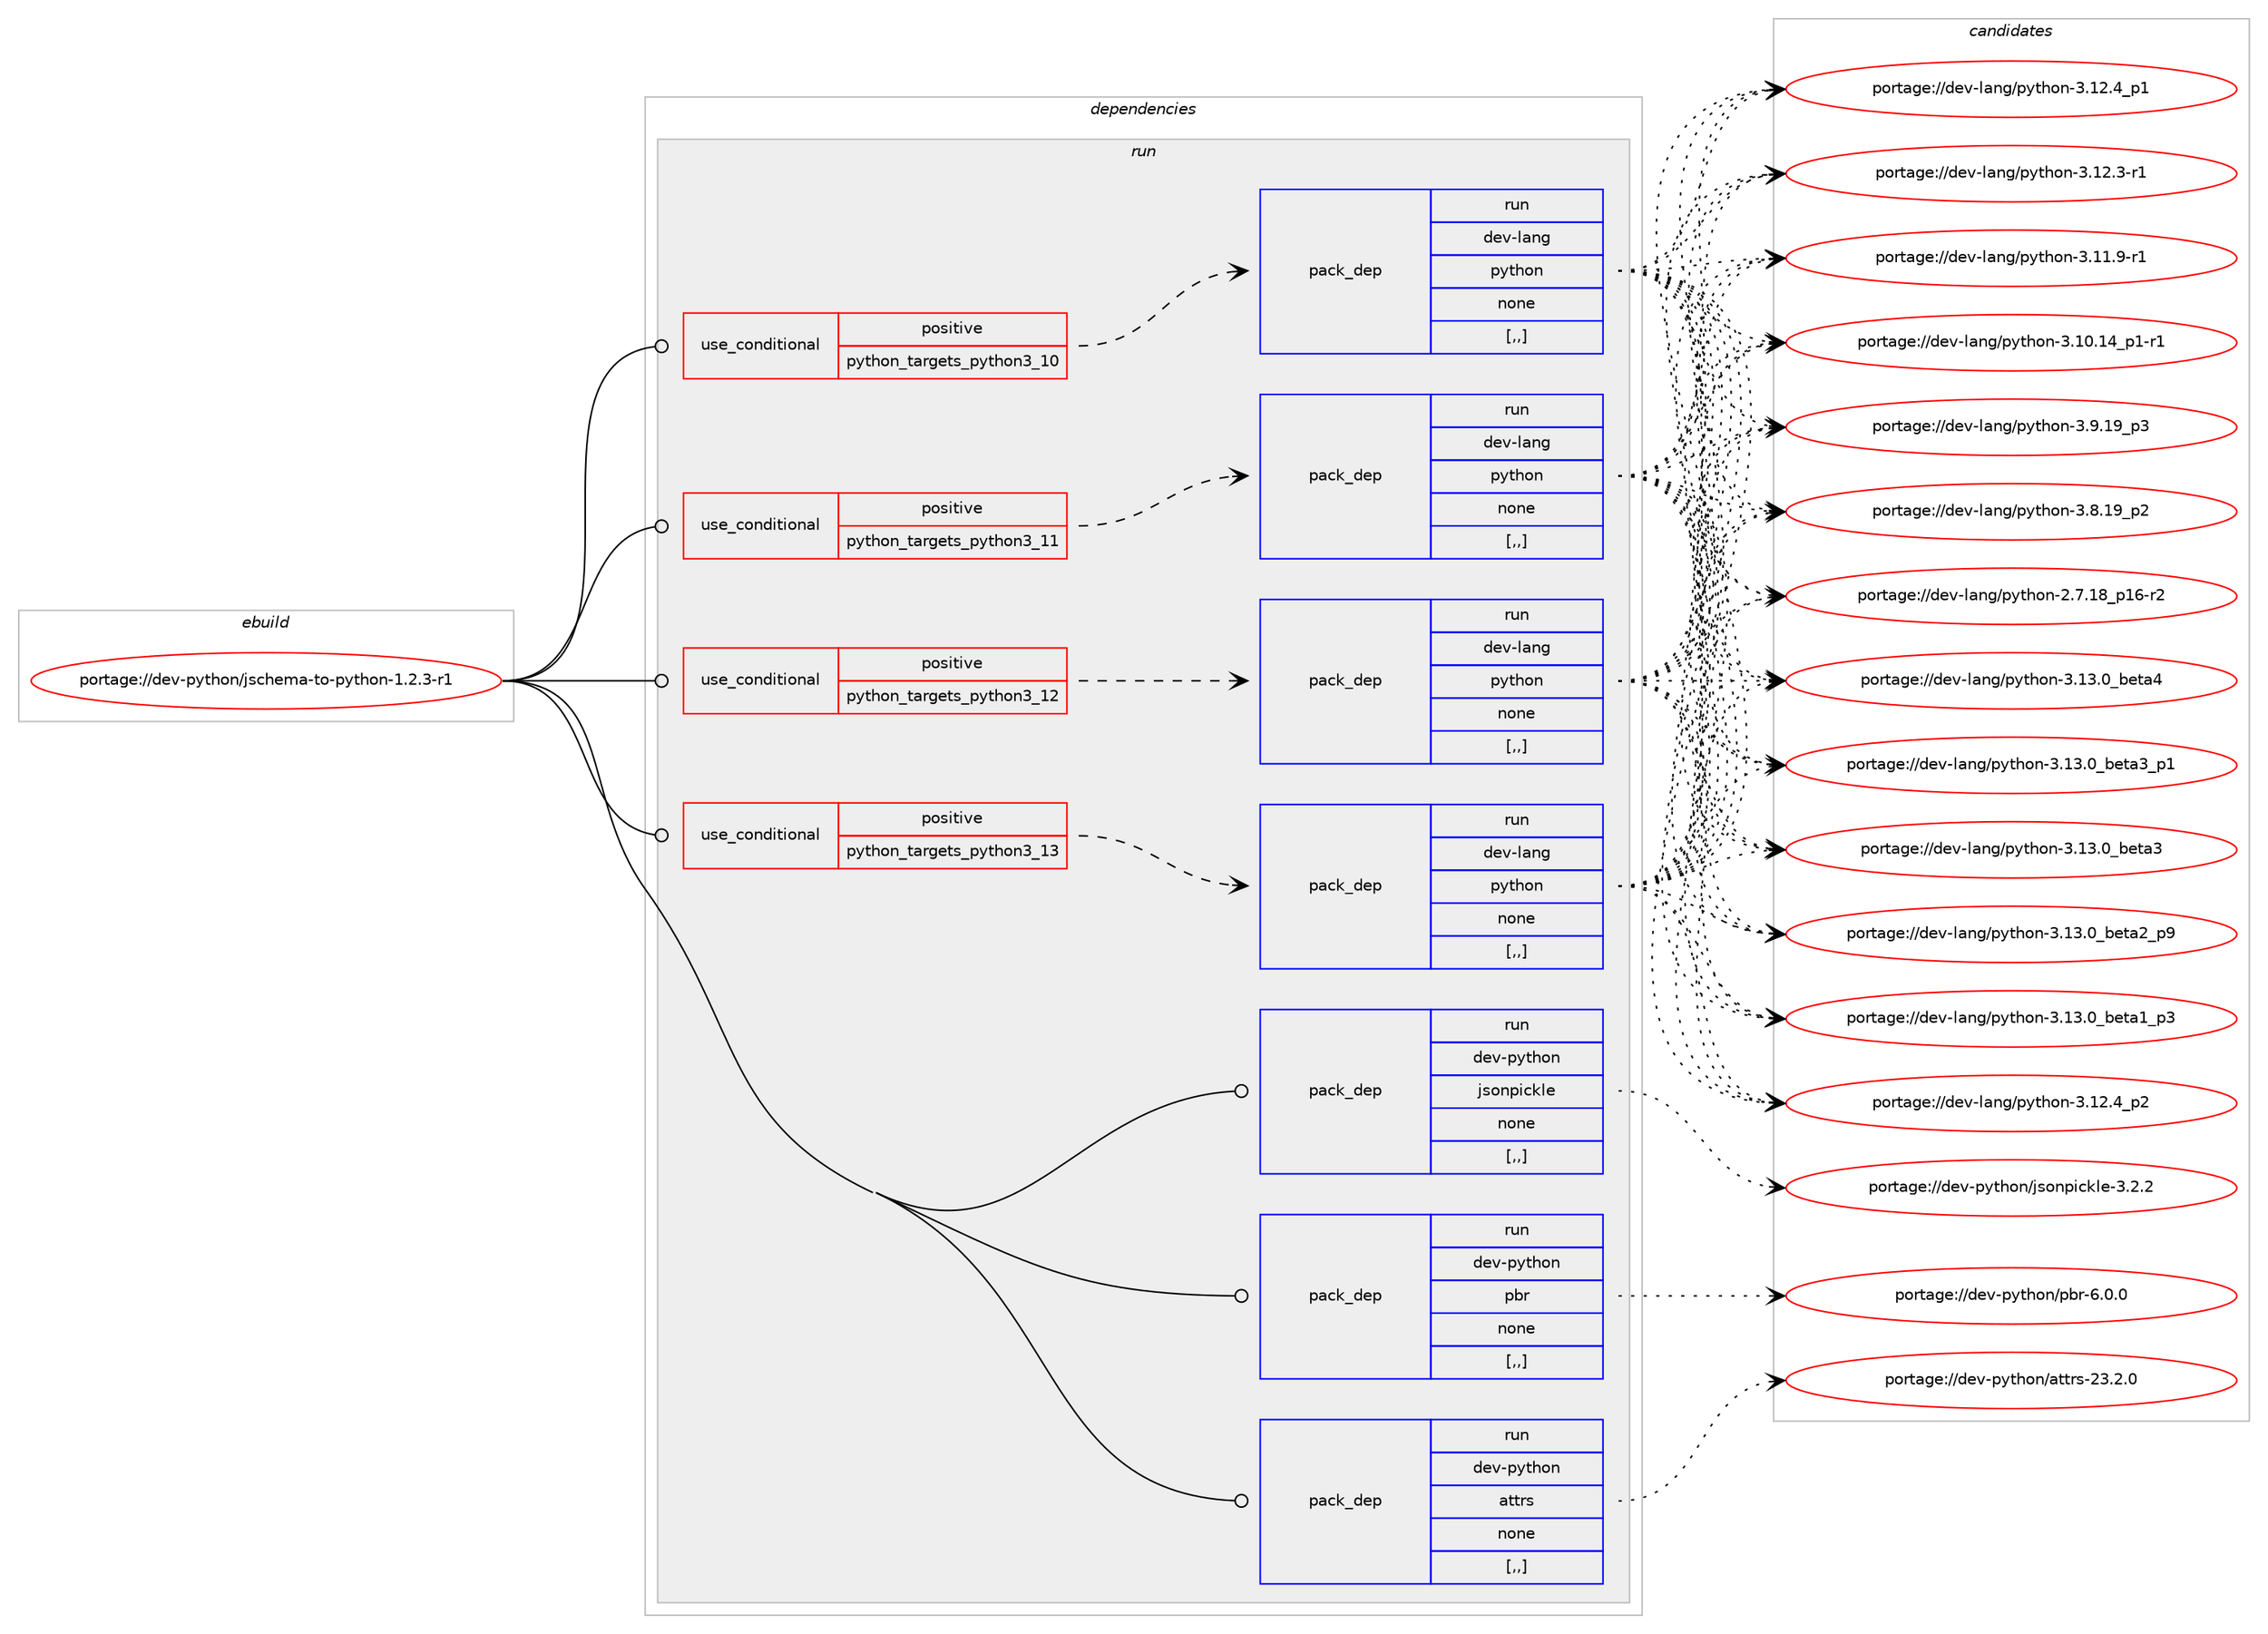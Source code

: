 digraph prolog {

# *************
# Graph options
# *************

newrank=true;
concentrate=true;
compound=true;
graph [rankdir=LR,fontname=Helvetica,fontsize=10,ranksep=1.5];#, ranksep=2.5, nodesep=0.2];
edge  [arrowhead=vee];
node  [fontname=Helvetica,fontsize=10];

# **********
# The ebuild
# **********

subgraph cluster_leftcol {
color=gray;
label=<<i>ebuild</i>>;
id [label="portage://dev-python/jschema-to-python-1.2.3-r1", color=red, width=4, href="../dev-python/jschema-to-python-1.2.3-r1.svg"];
}

# ****************
# The dependencies
# ****************

subgraph cluster_midcol {
color=gray;
label=<<i>dependencies</i>>;
subgraph cluster_compile {
fillcolor="#eeeeee";
style=filled;
label=<<i>compile</i>>;
}
subgraph cluster_compileandrun {
fillcolor="#eeeeee";
style=filled;
label=<<i>compile and run</i>>;
}
subgraph cluster_run {
fillcolor="#eeeeee";
style=filled;
label=<<i>run</i>>;
subgraph cond33982 {
dependency149313 [label=<<TABLE BORDER="0" CELLBORDER="1" CELLSPACING="0" CELLPADDING="4"><TR><TD ROWSPAN="3" CELLPADDING="10">use_conditional</TD></TR><TR><TD>positive</TD></TR><TR><TD>python_targets_python3_10</TD></TR></TABLE>>, shape=none, color=red];
subgraph pack114081 {
dependency149314 [label=<<TABLE BORDER="0" CELLBORDER="1" CELLSPACING="0" CELLPADDING="4" WIDTH="220"><TR><TD ROWSPAN="6" CELLPADDING="30">pack_dep</TD></TR><TR><TD WIDTH="110">run</TD></TR><TR><TD>dev-lang</TD></TR><TR><TD>python</TD></TR><TR><TD>none</TD></TR><TR><TD>[,,]</TD></TR></TABLE>>, shape=none, color=blue];
}
dependency149313:e -> dependency149314:w [weight=20,style="dashed",arrowhead="vee"];
}
id:e -> dependency149313:w [weight=20,style="solid",arrowhead="odot"];
subgraph cond33983 {
dependency149315 [label=<<TABLE BORDER="0" CELLBORDER="1" CELLSPACING="0" CELLPADDING="4"><TR><TD ROWSPAN="3" CELLPADDING="10">use_conditional</TD></TR><TR><TD>positive</TD></TR><TR><TD>python_targets_python3_11</TD></TR></TABLE>>, shape=none, color=red];
subgraph pack114082 {
dependency149316 [label=<<TABLE BORDER="0" CELLBORDER="1" CELLSPACING="0" CELLPADDING="4" WIDTH="220"><TR><TD ROWSPAN="6" CELLPADDING="30">pack_dep</TD></TR><TR><TD WIDTH="110">run</TD></TR><TR><TD>dev-lang</TD></TR><TR><TD>python</TD></TR><TR><TD>none</TD></TR><TR><TD>[,,]</TD></TR></TABLE>>, shape=none, color=blue];
}
dependency149315:e -> dependency149316:w [weight=20,style="dashed",arrowhead="vee"];
}
id:e -> dependency149315:w [weight=20,style="solid",arrowhead="odot"];
subgraph cond33984 {
dependency149317 [label=<<TABLE BORDER="0" CELLBORDER="1" CELLSPACING="0" CELLPADDING="4"><TR><TD ROWSPAN="3" CELLPADDING="10">use_conditional</TD></TR><TR><TD>positive</TD></TR><TR><TD>python_targets_python3_12</TD></TR></TABLE>>, shape=none, color=red];
subgraph pack114083 {
dependency149318 [label=<<TABLE BORDER="0" CELLBORDER="1" CELLSPACING="0" CELLPADDING="4" WIDTH="220"><TR><TD ROWSPAN="6" CELLPADDING="30">pack_dep</TD></TR><TR><TD WIDTH="110">run</TD></TR><TR><TD>dev-lang</TD></TR><TR><TD>python</TD></TR><TR><TD>none</TD></TR><TR><TD>[,,]</TD></TR></TABLE>>, shape=none, color=blue];
}
dependency149317:e -> dependency149318:w [weight=20,style="dashed",arrowhead="vee"];
}
id:e -> dependency149317:w [weight=20,style="solid",arrowhead="odot"];
subgraph cond33985 {
dependency149319 [label=<<TABLE BORDER="0" CELLBORDER="1" CELLSPACING="0" CELLPADDING="4"><TR><TD ROWSPAN="3" CELLPADDING="10">use_conditional</TD></TR><TR><TD>positive</TD></TR><TR><TD>python_targets_python3_13</TD></TR></TABLE>>, shape=none, color=red];
subgraph pack114084 {
dependency149320 [label=<<TABLE BORDER="0" CELLBORDER="1" CELLSPACING="0" CELLPADDING="4" WIDTH="220"><TR><TD ROWSPAN="6" CELLPADDING="30">pack_dep</TD></TR><TR><TD WIDTH="110">run</TD></TR><TR><TD>dev-lang</TD></TR><TR><TD>python</TD></TR><TR><TD>none</TD></TR><TR><TD>[,,]</TD></TR></TABLE>>, shape=none, color=blue];
}
dependency149319:e -> dependency149320:w [weight=20,style="dashed",arrowhead="vee"];
}
id:e -> dependency149319:w [weight=20,style="solid",arrowhead="odot"];
subgraph pack114085 {
dependency149321 [label=<<TABLE BORDER="0" CELLBORDER="1" CELLSPACING="0" CELLPADDING="4" WIDTH="220"><TR><TD ROWSPAN="6" CELLPADDING="30">pack_dep</TD></TR><TR><TD WIDTH="110">run</TD></TR><TR><TD>dev-python</TD></TR><TR><TD>attrs</TD></TR><TR><TD>none</TD></TR><TR><TD>[,,]</TD></TR></TABLE>>, shape=none, color=blue];
}
id:e -> dependency149321:w [weight=20,style="solid",arrowhead="odot"];
subgraph pack114086 {
dependency149322 [label=<<TABLE BORDER="0" CELLBORDER="1" CELLSPACING="0" CELLPADDING="4" WIDTH="220"><TR><TD ROWSPAN="6" CELLPADDING="30">pack_dep</TD></TR><TR><TD WIDTH="110">run</TD></TR><TR><TD>dev-python</TD></TR><TR><TD>jsonpickle</TD></TR><TR><TD>none</TD></TR><TR><TD>[,,]</TD></TR></TABLE>>, shape=none, color=blue];
}
id:e -> dependency149322:w [weight=20,style="solid",arrowhead="odot"];
subgraph pack114087 {
dependency149323 [label=<<TABLE BORDER="0" CELLBORDER="1" CELLSPACING="0" CELLPADDING="4" WIDTH="220"><TR><TD ROWSPAN="6" CELLPADDING="30">pack_dep</TD></TR><TR><TD WIDTH="110">run</TD></TR><TR><TD>dev-python</TD></TR><TR><TD>pbr</TD></TR><TR><TD>none</TD></TR><TR><TD>[,,]</TD></TR></TABLE>>, shape=none, color=blue];
}
id:e -> dependency149323:w [weight=20,style="solid",arrowhead="odot"];
}
}

# **************
# The candidates
# **************

subgraph cluster_choices {
rank=same;
color=gray;
label=<<i>candidates</i>>;

subgraph choice114081 {
color=black;
nodesep=1;
choice1001011184510897110103471121211161041111104551464951464895981011169752 [label="portage://dev-lang/python-3.13.0_beta4", color=red, width=4,href="../dev-lang/python-3.13.0_beta4.svg"];
choice10010111845108971101034711212111610411111045514649514648959810111697519511249 [label="portage://dev-lang/python-3.13.0_beta3_p1", color=red, width=4,href="../dev-lang/python-3.13.0_beta3_p1.svg"];
choice1001011184510897110103471121211161041111104551464951464895981011169751 [label="portage://dev-lang/python-3.13.0_beta3", color=red, width=4,href="../dev-lang/python-3.13.0_beta3.svg"];
choice10010111845108971101034711212111610411111045514649514648959810111697509511257 [label="portage://dev-lang/python-3.13.0_beta2_p9", color=red, width=4,href="../dev-lang/python-3.13.0_beta2_p9.svg"];
choice10010111845108971101034711212111610411111045514649514648959810111697499511251 [label="portage://dev-lang/python-3.13.0_beta1_p3", color=red, width=4,href="../dev-lang/python-3.13.0_beta1_p3.svg"];
choice100101118451089711010347112121116104111110455146495046529511250 [label="portage://dev-lang/python-3.12.4_p2", color=red, width=4,href="../dev-lang/python-3.12.4_p2.svg"];
choice100101118451089711010347112121116104111110455146495046529511249 [label="portage://dev-lang/python-3.12.4_p1", color=red, width=4,href="../dev-lang/python-3.12.4_p1.svg"];
choice100101118451089711010347112121116104111110455146495046514511449 [label="portage://dev-lang/python-3.12.3-r1", color=red, width=4,href="../dev-lang/python-3.12.3-r1.svg"];
choice100101118451089711010347112121116104111110455146494946574511449 [label="portage://dev-lang/python-3.11.9-r1", color=red, width=4,href="../dev-lang/python-3.11.9-r1.svg"];
choice100101118451089711010347112121116104111110455146494846495295112494511449 [label="portage://dev-lang/python-3.10.14_p1-r1", color=red, width=4,href="../dev-lang/python-3.10.14_p1-r1.svg"];
choice100101118451089711010347112121116104111110455146574649579511251 [label="portage://dev-lang/python-3.9.19_p3", color=red, width=4,href="../dev-lang/python-3.9.19_p3.svg"];
choice100101118451089711010347112121116104111110455146564649579511250 [label="portage://dev-lang/python-3.8.19_p2", color=red, width=4,href="../dev-lang/python-3.8.19_p2.svg"];
choice100101118451089711010347112121116104111110455046554649569511249544511450 [label="portage://dev-lang/python-2.7.18_p16-r2", color=red, width=4,href="../dev-lang/python-2.7.18_p16-r2.svg"];
dependency149314:e -> choice1001011184510897110103471121211161041111104551464951464895981011169752:w [style=dotted,weight="100"];
dependency149314:e -> choice10010111845108971101034711212111610411111045514649514648959810111697519511249:w [style=dotted,weight="100"];
dependency149314:e -> choice1001011184510897110103471121211161041111104551464951464895981011169751:w [style=dotted,weight="100"];
dependency149314:e -> choice10010111845108971101034711212111610411111045514649514648959810111697509511257:w [style=dotted,weight="100"];
dependency149314:e -> choice10010111845108971101034711212111610411111045514649514648959810111697499511251:w [style=dotted,weight="100"];
dependency149314:e -> choice100101118451089711010347112121116104111110455146495046529511250:w [style=dotted,weight="100"];
dependency149314:e -> choice100101118451089711010347112121116104111110455146495046529511249:w [style=dotted,weight="100"];
dependency149314:e -> choice100101118451089711010347112121116104111110455146495046514511449:w [style=dotted,weight="100"];
dependency149314:e -> choice100101118451089711010347112121116104111110455146494946574511449:w [style=dotted,weight="100"];
dependency149314:e -> choice100101118451089711010347112121116104111110455146494846495295112494511449:w [style=dotted,weight="100"];
dependency149314:e -> choice100101118451089711010347112121116104111110455146574649579511251:w [style=dotted,weight="100"];
dependency149314:e -> choice100101118451089711010347112121116104111110455146564649579511250:w [style=dotted,weight="100"];
dependency149314:e -> choice100101118451089711010347112121116104111110455046554649569511249544511450:w [style=dotted,weight="100"];
}
subgraph choice114082 {
color=black;
nodesep=1;
choice1001011184510897110103471121211161041111104551464951464895981011169752 [label="portage://dev-lang/python-3.13.0_beta4", color=red, width=4,href="../dev-lang/python-3.13.0_beta4.svg"];
choice10010111845108971101034711212111610411111045514649514648959810111697519511249 [label="portage://dev-lang/python-3.13.0_beta3_p1", color=red, width=4,href="../dev-lang/python-3.13.0_beta3_p1.svg"];
choice1001011184510897110103471121211161041111104551464951464895981011169751 [label="portage://dev-lang/python-3.13.0_beta3", color=red, width=4,href="../dev-lang/python-3.13.0_beta3.svg"];
choice10010111845108971101034711212111610411111045514649514648959810111697509511257 [label="portage://dev-lang/python-3.13.0_beta2_p9", color=red, width=4,href="../dev-lang/python-3.13.0_beta2_p9.svg"];
choice10010111845108971101034711212111610411111045514649514648959810111697499511251 [label="portage://dev-lang/python-3.13.0_beta1_p3", color=red, width=4,href="../dev-lang/python-3.13.0_beta1_p3.svg"];
choice100101118451089711010347112121116104111110455146495046529511250 [label="portage://dev-lang/python-3.12.4_p2", color=red, width=4,href="../dev-lang/python-3.12.4_p2.svg"];
choice100101118451089711010347112121116104111110455146495046529511249 [label="portage://dev-lang/python-3.12.4_p1", color=red, width=4,href="../dev-lang/python-3.12.4_p1.svg"];
choice100101118451089711010347112121116104111110455146495046514511449 [label="portage://dev-lang/python-3.12.3-r1", color=red, width=4,href="../dev-lang/python-3.12.3-r1.svg"];
choice100101118451089711010347112121116104111110455146494946574511449 [label="portage://dev-lang/python-3.11.9-r1", color=red, width=4,href="../dev-lang/python-3.11.9-r1.svg"];
choice100101118451089711010347112121116104111110455146494846495295112494511449 [label="portage://dev-lang/python-3.10.14_p1-r1", color=red, width=4,href="../dev-lang/python-3.10.14_p1-r1.svg"];
choice100101118451089711010347112121116104111110455146574649579511251 [label="portage://dev-lang/python-3.9.19_p3", color=red, width=4,href="../dev-lang/python-3.9.19_p3.svg"];
choice100101118451089711010347112121116104111110455146564649579511250 [label="portage://dev-lang/python-3.8.19_p2", color=red, width=4,href="../dev-lang/python-3.8.19_p2.svg"];
choice100101118451089711010347112121116104111110455046554649569511249544511450 [label="portage://dev-lang/python-2.7.18_p16-r2", color=red, width=4,href="../dev-lang/python-2.7.18_p16-r2.svg"];
dependency149316:e -> choice1001011184510897110103471121211161041111104551464951464895981011169752:w [style=dotted,weight="100"];
dependency149316:e -> choice10010111845108971101034711212111610411111045514649514648959810111697519511249:w [style=dotted,weight="100"];
dependency149316:e -> choice1001011184510897110103471121211161041111104551464951464895981011169751:w [style=dotted,weight="100"];
dependency149316:e -> choice10010111845108971101034711212111610411111045514649514648959810111697509511257:w [style=dotted,weight="100"];
dependency149316:e -> choice10010111845108971101034711212111610411111045514649514648959810111697499511251:w [style=dotted,weight="100"];
dependency149316:e -> choice100101118451089711010347112121116104111110455146495046529511250:w [style=dotted,weight="100"];
dependency149316:e -> choice100101118451089711010347112121116104111110455146495046529511249:w [style=dotted,weight="100"];
dependency149316:e -> choice100101118451089711010347112121116104111110455146495046514511449:w [style=dotted,weight="100"];
dependency149316:e -> choice100101118451089711010347112121116104111110455146494946574511449:w [style=dotted,weight="100"];
dependency149316:e -> choice100101118451089711010347112121116104111110455146494846495295112494511449:w [style=dotted,weight="100"];
dependency149316:e -> choice100101118451089711010347112121116104111110455146574649579511251:w [style=dotted,weight="100"];
dependency149316:e -> choice100101118451089711010347112121116104111110455146564649579511250:w [style=dotted,weight="100"];
dependency149316:e -> choice100101118451089711010347112121116104111110455046554649569511249544511450:w [style=dotted,weight="100"];
}
subgraph choice114083 {
color=black;
nodesep=1;
choice1001011184510897110103471121211161041111104551464951464895981011169752 [label="portage://dev-lang/python-3.13.0_beta4", color=red, width=4,href="../dev-lang/python-3.13.0_beta4.svg"];
choice10010111845108971101034711212111610411111045514649514648959810111697519511249 [label="portage://dev-lang/python-3.13.0_beta3_p1", color=red, width=4,href="../dev-lang/python-3.13.0_beta3_p1.svg"];
choice1001011184510897110103471121211161041111104551464951464895981011169751 [label="portage://dev-lang/python-3.13.0_beta3", color=red, width=4,href="../dev-lang/python-3.13.0_beta3.svg"];
choice10010111845108971101034711212111610411111045514649514648959810111697509511257 [label="portage://dev-lang/python-3.13.0_beta2_p9", color=red, width=4,href="../dev-lang/python-3.13.0_beta2_p9.svg"];
choice10010111845108971101034711212111610411111045514649514648959810111697499511251 [label="portage://dev-lang/python-3.13.0_beta1_p3", color=red, width=4,href="../dev-lang/python-3.13.0_beta1_p3.svg"];
choice100101118451089711010347112121116104111110455146495046529511250 [label="portage://dev-lang/python-3.12.4_p2", color=red, width=4,href="../dev-lang/python-3.12.4_p2.svg"];
choice100101118451089711010347112121116104111110455146495046529511249 [label="portage://dev-lang/python-3.12.4_p1", color=red, width=4,href="../dev-lang/python-3.12.4_p1.svg"];
choice100101118451089711010347112121116104111110455146495046514511449 [label="portage://dev-lang/python-3.12.3-r1", color=red, width=4,href="../dev-lang/python-3.12.3-r1.svg"];
choice100101118451089711010347112121116104111110455146494946574511449 [label="portage://dev-lang/python-3.11.9-r1", color=red, width=4,href="../dev-lang/python-3.11.9-r1.svg"];
choice100101118451089711010347112121116104111110455146494846495295112494511449 [label="portage://dev-lang/python-3.10.14_p1-r1", color=red, width=4,href="../dev-lang/python-3.10.14_p1-r1.svg"];
choice100101118451089711010347112121116104111110455146574649579511251 [label="portage://dev-lang/python-3.9.19_p3", color=red, width=4,href="../dev-lang/python-3.9.19_p3.svg"];
choice100101118451089711010347112121116104111110455146564649579511250 [label="portage://dev-lang/python-3.8.19_p2", color=red, width=4,href="../dev-lang/python-3.8.19_p2.svg"];
choice100101118451089711010347112121116104111110455046554649569511249544511450 [label="portage://dev-lang/python-2.7.18_p16-r2", color=red, width=4,href="../dev-lang/python-2.7.18_p16-r2.svg"];
dependency149318:e -> choice1001011184510897110103471121211161041111104551464951464895981011169752:w [style=dotted,weight="100"];
dependency149318:e -> choice10010111845108971101034711212111610411111045514649514648959810111697519511249:w [style=dotted,weight="100"];
dependency149318:e -> choice1001011184510897110103471121211161041111104551464951464895981011169751:w [style=dotted,weight="100"];
dependency149318:e -> choice10010111845108971101034711212111610411111045514649514648959810111697509511257:w [style=dotted,weight="100"];
dependency149318:e -> choice10010111845108971101034711212111610411111045514649514648959810111697499511251:w [style=dotted,weight="100"];
dependency149318:e -> choice100101118451089711010347112121116104111110455146495046529511250:w [style=dotted,weight="100"];
dependency149318:e -> choice100101118451089711010347112121116104111110455146495046529511249:w [style=dotted,weight="100"];
dependency149318:e -> choice100101118451089711010347112121116104111110455146495046514511449:w [style=dotted,weight="100"];
dependency149318:e -> choice100101118451089711010347112121116104111110455146494946574511449:w [style=dotted,weight="100"];
dependency149318:e -> choice100101118451089711010347112121116104111110455146494846495295112494511449:w [style=dotted,weight="100"];
dependency149318:e -> choice100101118451089711010347112121116104111110455146574649579511251:w [style=dotted,weight="100"];
dependency149318:e -> choice100101118451089711010347112121116104111110455146564649579511250:w [style=dotted,weight="100"];
dependency149318:e -> choice100101118451089711010347112121116104111110455046554649569511249544511450:w [style=dotted,weight="100"];
}
subgraph choice114084 {
color=black;
nodesep=1;
choice1001011184510897110103471121211161041111104551464951464895981011169752 [label="portage://dev-lang/python-3.13.0_beta4", color=red, width=4,href="../dev-lang/python-3.13.0_beta4.svg"];
choice10010111845108971101034711212111610411111045514649514648959810111697519511249 [label="portage://dev-lang/python-3.13.0_beta3_p1", color=red, width=4,href="../dev-lang/python-3.13.0_beta3_p1.svg"];
choice1001011184510897110103471121211161041111104551464951464895981011169751 [label="portage://dev-lang/python-3.13.0_beta3", color=red, width=4,href="../dev-lang/python-3.13.0_beta3.svg"];
choice10010111845108971101034711212111610411111045514649514648959810111697509511257 [label="portage://dev-lang/python-3.13.0_beta2_p9", color=red, width=4,href="../dev-lang/python-3.13.0_beta2_p9.svg"];
choice10010111845108971101034711212111610411111045514649514648959810111697499511251 [label="portage://dev-lang/python-3.13.0_beta1_p3", color=red, width=4,href="../dev-lang/python-3.13.0_beta1_p3.svg"];
choice100101118451089711010347112121116104111110455146495046529511250 [label="portage://dev-lang/python-3.12.4_p2", color=red, width=4,href="../dev-lang/python-3.12.4_p2.svg"];
choice100101118451089711010347112121116104111110455146495046529511249 [label="portage://dev-lang/python-3.12.4_p1", color=red, width=4,href="../dev-lang/python-3.12.4_p1.svg"];
choice100101118451089711010347112121116104111110455146495046514511449 [label="portage://dev-lang/python-3.12.3-r1", color=red, width=4,href="../dev-lang/python-3.12.3-r1.svg"];
choice100101118451089711010347112121116104111110455146494946574511449 [label="portage://dev-lang/python-3.11.9-r1", color=red, width=4,href="../dev-lang/python-3.11.9-r1.svg"];
choice100101118451089711010347112121116104111110455146494846495295112494511449 [label="portage://dev-lang/python-3.10.14_p1-r1", color=red, width=4,href="../dev-lang/python-3.10.14_p1-r1.svg"];
choice100101118451089711010347112121116104111110455146574649579511251 [label="portage://dev-lang/python-3.9.19_p3", color=red, width=4,href="../dev-lang/python-3.9.19_p3.svg"];
choice100101118451089711010347112121116104111110455146564649579511250 [label="portage://dev-lang/python-3.8.19_p2", color=red, width=4,href="../dev-lang/python-3.8.19_p2.svg"];
choice100101118451089711010347112121116104111110455046554649569511249544511450 [label="portage://dev-lang/python-2.7.18_p16-r2", color=red, width=4,href="../dev-lang/python-2.7.18_p16-r2.svg"];
dependency149320:e -> choice1001011184510897110103471121211161041111104551464951464895981011169752:w [style=dotted,weight="100"];
dependency149320:e -> choice10010111845108971101034711212111610411111045514649514648959810111697519511249:w [style=dotted,weight="100"];
dependency149320:e -> choice1001011184510897110103471121211161041111104551464951464895981011169751:w [style=dotted,weight="100"];
dependency149320:e -> choice10010111845108971101034711212111610411111045514649514648959810111697509511257:w [style=dotted,weight="100"];
dependency149320:e -> choice10010111845108971101034711212111610411111045514649514648959810111697499511251:w [style=dotted,weight="100"];
dependency149320:e -> choice100101118451089711010347112121116104111110455146495046529511250:w [style=dotted,weight="100"];
dependency149320:e -> choice100101118451089711010347112121116104111110455146495046529511249:w [style=dotted,weight="100"];
dependency149320:e -> choice100101118451089711010347112121116104111110455146495046514511449:w [style=dotted,weight="100"];
dependency149320:e -> choice100101118451089711010347112121116104111110455146494946574511449:w [style=dotted,weight="100"];
dependency149320:e -> choice100101118451089711010347112121116104111110455146494846495295112494511449:w [style=dotted,weight="100"];
dependency149320:e -> choice100101118451089711010347112121116104111110455146574649579511251:w [style=dotted,weight="100"];
dependency149320:e -> choice100101118451089711010347112121116104111110455146564649579511250:w [style=dotted,weight="100"];
dependency149320:e -> choice100101118451089711010347112121116104111110455046554649569511249544511450:w [style=dotted,weight="100"];
}
subgraph choice114085 {
color=black;
nodesep=1;
choice10010111845112121116104111110479711611611411545505146504648 [label="portage://dev-python/attrs-23.2.0", color=red, width=4,href="../dev-python/attrs-23.2.0.svg"];
dependency149321:e -> choice10010111845112121116104111110479711611611411545505146504648:w [style=dotted,weight="100"];
}
subgraph choice114086 {
color=black;
nodesep=1;
choice100101118451121211161041111104710611511111011210599107108101455146504650 [label="portage://dev-python/jsonpickle-3.2.2", color=red, width=4,href="../dev-python/jsonpickle-3.2.2.svg"];
dependency149322:e -> choice100101118451121211161041111104710611511111011210599107108101455146504650:w [style=dotted,weight="100"];
}
subgraph choice114087 {
color=black;
nodesep=1;
choice100101118451121211161041111104711298114455446484648 [label="portage://dev-python/pbr-6.0.0", color=red, width=4,href="../dev-python/pbr-6.0.0.svg"];
dependency149323:e -> choice100101118451121211161041111104711298114455446484648:w [style=dotted,weight="100"];
}
}

}
